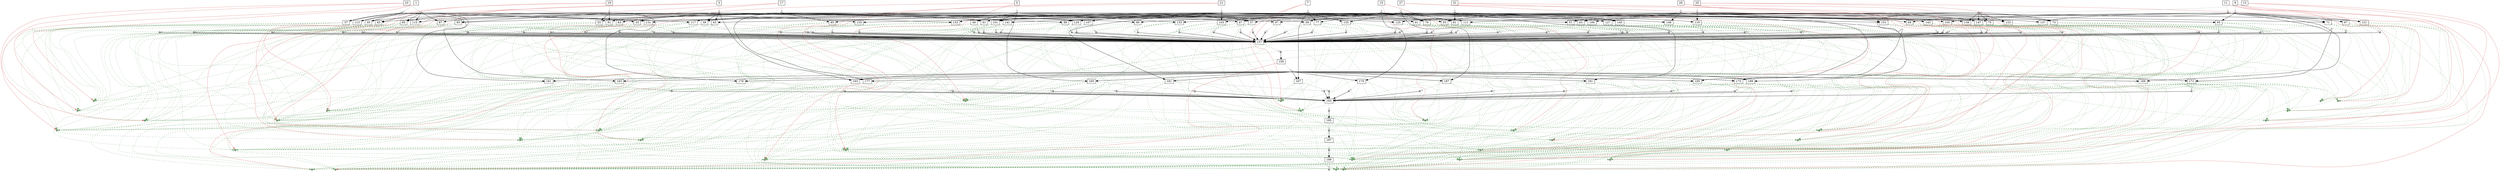 strict digraph  {
	node [label="\N"];
	1	 [height=0,
		shape=rect,
		size=13.41,
		width=0];
	2	 [fillcolor=gray,
		height=0.1,
		label="",
		shape=rect,
		size=0,
		style=filled,
		width=0.1];
	1 -> 2	 [color=gray,
		size=12539760.0];
	201	 [fillcolor="#88bb88",
		height=0.1,
		label="",
		shape=rect,
		size=0,
		style=filled,
		width=0.1];
	1 -> 201	 [color="#dd7777",
		size=3336274.0,
		weight=0];
	202	 [fillcolor="#88bb88",
		height=0.1,
		label="",
		shape=rect,
		size=0,
		style=filled,
		width=0.1];
	1 -> 202	 [color="#dd7777",
		size=3336274.0,
		weight=0];
	33	 [height=0,
		shape=rect,
		size=10.78,
		width=0];
	2 -> 33	 [size=0];
	35	 [height=0,
		shape=rect,
		size=10.57,
		width=0];
	2 -> 35	 [size=0];
	37	 [height=0,
		shape=rect,
		size=10.55,
		width=0];
	2 -> 37	 [size=0];
	113	 [height=0,
		shape=rect,
		size=10.57,
		width=0];
	2 -> 113	 [size=0];
	131	 [height=0,
		shape=rect,
		size=10.67,
		width=0];
	2 -> 131	 [size=0];
	161	 [height=0,
		shape=rect,
		size=10.58,
		width=0];
	2 -> 161	 [size=0];
	3	 [height=0,
		shape=rect,
		size=13.73,
		width=0];
	4	 [fillcolor=gray,
		height=0.1,
		label="",
		shape=rect,
		size=0,
		style=filled,
		width=0.1];
	3 -> 4	 [color=gray,
		size=12534800.0];
	203	 [fillcolor="#88bb88",
		height=0.1,
		label="",
		shape=rect,
		size=0,
		style=filled,
		width=0.1];
	3 -> 203	 [color="#dd7777",
		size=3336274.0,
		weight=0];
	204	 [fillcolor="#88bb88",
		height=0.1,
		label="",
		shape=rect,
		size=0,
		style=filled,
		width=0.1];
	3 -> 204	 [color="#dd7777",
		size=3336274.0,
		weight=0];
	39	 [height=0,
		shape=rect,
		size=10.56,
		width=0];
	4 -> 39	 [size=0];
	41	 [height=0,
		shape=rect,
		size=10.73,
		width=0];
	4 -> 41	 [size=0];
	43	 [height=0,
		shape=rect,
		size=10.57,
		width=0];
	4 -> 43	 [size=0];
	45	 [height=0,
		shape=rect,
		size=10.76,
		width=0];
	4 -> 45	 [size=0];
	47	 [height=0,
		shape=rect,
		size=10.51,
		width=0];
	4 -> 47	 [size=0];
	61	 [height=0,
		shape=rect,
		size=10.63,
		width=0];
	4 -> 61	 [size=0];
	63	 [height=0,
		shape=rect,
		size=10.52,
		width=0];
	4 -> 63	 [size=0];
	83	 [height=0,
		shape=rect,
		size=10.73,
		width=0];
	4 -> 83	 [size=0];
	115	 [height=0,
		shape=rect,
		size=10.55,
		width=0];
	4 -> 115	 [size=0];
	163	 [height=0,
		shape=rect,
		size=10.51,
		width=0];
	4 -> 163	 [size=0];
	5	 [height=0,
		shape=rect,
		size=13.4,
		width=0];
	6	 [fillcolor=gray,
		height=0.1,
		label="",
		shape=rect,
		size=0,
		style=filled,
		width=0.1];
	5 -> 6	 [color=gray,
		size=12542880.0];
	205	 [fillcolor="#88bb88",
		height=0.1,
		label="",
		shape=rect,
		size=0,
		style=filled,
		width=0.1];
	5 -> 205	 [color="#dd7777",
		size=3336274.0,
		weight=0];
	206	 [fillcolor="#88bb88",
		height=0.1,
		label="",
		shape=rect,
		size=0,
		style=filled,
		width=0.1];
	5 -> 206	 [color="#dd7777",
		size=3336274.0,
		weight=0];
	6 -> 39	 [size=0];
	49	 [height=0,
		shape=rect,
		size=10.6,
		width=0];
	6 -> 49	 [size=0];
	51	 [height=0,
		shape=rect,
		size=10.56,
		width=0];
	6 -> 51	 [size=0];
	53	 [height=0,
		shape=rect,
		size=10.61,
		width=0];
	6 -> 53	 [size=0];
	55	 [height=0,
		shape=rect,
		size=10.5,
		width=0];
	6 -> 55	 [size=0];
	57	 [height=0,
		shape=rect,
		size=10.52,
		width=0];
	6 -> 57	 [size=0];
	59	 [height=0,
		shape=rect,
		size=10.41,
		width=0];
	6 -> 59	 [size=0];
	91	 [height=0,
		shape=rect,
		size=10.56,
		width=0];
	6 -> 91	 [size=0];
	101	 [height=0,
		shape=rect,
		size=10.53,
		width=0];
	6 -> 101	 [size=0];
	133	 [height=0,
		shape=rect,
		size=10.36,
		width=0];
	6 -> 133	 [size=0];
	165	 [height=0,
		shape=rect,
		size=10.78,
		width=0];
	6 -> 165	 [size=0];
	7	 [height=0,
		shape=rect,
		size=13.19,
		width=0];
	8	 [fillcolor=gray,
		height=0.1,
		label="",
		shape=rect,
		size=0,
		style=filled,
		width=0.1];
	7 -> 8	 [color=gray,
		size=12528988.0];
	207	 [fillcolor="#88bb88",
		height=0.1,
		label="",
		shape=rect,
		size=0,
		style=filled,
		width=0.1];
	7 -> 207	 [color="#dd7777",
		size=3336274.0,
		weight=0];
	208	 [fillcolor="#88bb88",
		height=0.1,
		label="",
		shape=rect,
		size=0,
		style=filled,
		width=0.1];
	7 -> 208	 [color="#dd7777",
		size=3336274.0,
		weight=0];
	8 -> 61	 [size=0];
	77	 [height=0,
		shape=rect,
		size=10.59,
		width=0];
	8 -> 77	 [size=0];
	103	 [height=0,
		shape=rect,
		size=10.45,
		width=0];
	8 -> 103	 [size=0];
	119	 [height=0,
		shape=rect,
		size=10.4,
		width=0];
	8 -> 119	 [size=0];
	135	 [height=0,
		shape=rect,
		size=10.64,
		width=0];
	8 -> 135	 [size=0];
	167	 [height=0,
		shape=rect,
		size=10.77,
		width=0];
	8 -> 167	 [size=0];
	9	 [height=0,
		shape=rect,
		size=13.47,
		width=0];
	10	 [fillcolor=gray,
		height=0.1,
		label="",
		shape=rect,
		size=0,
		style=filled,
		width=0.1];
	9 -> 10	 [color=gray,
		size=12535594.0];
	209	 [fillcolor="#88bb88",
		height=0.1,
		label="",
		shape=rect,
		size=0,
		style=filled,
		width=0.1];
	9 -> 209	 [color="#dd7777",
		size=3336274.0,
		weight=0];
	210	 [fillcolor="#88bb88",
		height=0.1,
		label="",
		shape=rect,
		size=0,
		style=filled,
		width=0.1];
	9 -> 210	 [color="#dd7777",
		size=3336274.0,
		weight=0];
	10 -> 63	 [size=0];
	65	 [height=0,
		shape=rect,
		size=10.59,
		width=0];
	10 -> 65	 [size=0];
	67	 [height=0,
		shape=rect,
		size=10.46,
		width=0];
	10 -> 67	 [size=0];
	105	 [height=0,
		shape=rect,
		size=10.55,
		width=0];
	10 -> 105	 [size=0];
	121	 [height=0,
		shape=rect,
		size=10.75,
		width=0];
	10 -> 121	 [size=0];
	169	 [height=0,
		shape=rect,
		size=10.79,
		width=0];
	10 -> 169	 [size=0];
	11	 [height=0,
		shape=rect,
		size=13.54,
		width=0];
	12	 [fillcolor=gray,
		height=0.1,
		label="",
		shape=rect,
		size=0,
		style=filled,
		width=0.1];
	11 -> 12	 [color=gray,
		size=12557502.0];
	211	 [fillcolor="#88bb88",
		height=0.1,
		label="",
		shape=rect,
		size=0,
		style=filled,
		width=0.1];
	11 -> 211	 [color="#dd7777",
		size=3336274.0,
		weight=0];
	212	 [fillcolor="#88bb88",
		height=0.1,
		label="",
		shape=rect,
		size=0,
		style=filled,
		width=0.1];
	11 -> 212	 [color="#dd7777",
		size=3336274.0,
		weight=0];
	12 -> 67	 [size=0];
	69	 [height=0,
		shape=rect,
		size=10.8,
		width=0];
	12 -> 69	 [size=0];
	71	 [height=0,
		shape=rect,
		size=10.61,
		width=0];
	12 -> 71	 [size=0];
	137	 [height=0,
		shape=rect,
		size=10.47,
		width=0];
	12 -> 137	 [size=0];
	171	 [height=0,
		shape=rect,
		size=10.58,
		width=0];
	12 -> 171	 [size=0];
	13	 [height=0,
		shape=rect,
		size=14.06,
		width=0];
	14	 [fillcolor=gray,
		height=0.1,
		label="",
		shape=rect,
		size=0,
		style=filled,
		width=0.1];
	13 -> 14	 [color=gray,
		size=12567200.0];
	213	 [fillcolor="#88bb88",
		height=0.1,
		label="",
		shape=rect,
		size=0,
		style=filled,
		width=0.1];
	13 -> 213	 [color="#dd7777",
		size=3336274.0,
		weight=0];
	214	 [fillcolor="#88bb88",
		height=0.1,
		label="",
		shape=rect,
		size=0,
		style=filled,
		width=0.1];
	13 -> 214	 [color="#dd7777",
		size=3336274.0,
		weight=0];
	14 -> 41	 [size=0];
	14 -> 51	 [size=0];
	73	 [height=0,
		shape=rect,
		size=10.55,
		width=0];
	14 -> 73	 [size=0];
	75	 [height=0,
		shape=rect,
		size=10.55,
		width=0];
	14 -> 75	 [size=0];
	123	 [height=0,
		shape=rect,
		size=10.71,
		width=0];
	14 -> 123	 [size=0];
	139	 [height=0,
		shape=rect,
		size=10.6,
		width=0];
	14 -> 139	 [size=0];
	147	 [height=0,
		shape=rect,
		size=10.42,
		width=0];
	14 -> 147	 [size=0];
	173	 [height=0,
		shape=rect,
		size=11.16,
		width=0];
	14 -> 173	 [size=0];
	15	 [height=0,
		shape=rect,
		size=13.68,
		width=0];
	16	 [fillcolor=gray,
		height=0.1,
		label="",
		shape=rect,
		size=0,
		style=filled,
		width=0.1];
	15 -> 16	 [color=gray,
		size=12538378.0];
	215	 [fillcolor="#88bb88",
		height=0.1,
		label="",
		shape=rect,
		size=0,
		style=filled,
		width=0.1];
	15 -> 215	 [color="#dd7777",
		size=3336274.0,
		weight=0];
	216	 [fillcolor="#88bb88",
		height=0.1,
		label="",
		shape=rect,
		size=0,
		style=filled,
		width=0.1];
	15 -> 216	 [color="#dd7777",
		size=3336274.0,
		weight=0];
	16 -> 33	 [size=0];
	16 -> 77	 [size=0];
	79	 [height=0,
		shape=rect,
		size=10.71,
		width=0];
	16 -> 79	 [size=0];
	81	 [height=0,
		shape=rect,
		size=10.6,
		width=0];
	16 -> 81	 [size=0];
	149	 [height=0,
		shape=rect,
		size=10.57,
		width=0];
	16 -> 149	 [size=0];
	175	 [height=0,
		shape=rect,
		size=10.7,
		width=0];
	16 -> 175	 [size=0];
	17	 [height=0,
		shape=rect,
		size=13.6,
		width=0];
	18	 [fillcolor=gray,
		height=0.1,
		label="",
		shape=rect,
		size=0,
		style=filled,
		width=0.1];
	17 -> 18	 [color=gray,
		size=12504376.0];
	217	 [fillcolor="#88bb88",
		height=0.1,
		label="",
		shape=rect,
		size=0,
		style=filled,
		width=0.1];
	17 -> 217	 [color="#dd7777",
		size=3336274.0,
		weight=0];
	218	 [fillcolor="#88bb88",
		height=0.1,
		label="",
		shape=rect,
		size=0,
		style=filled,
		width=0.1];
	17 -> 218	 [color="#dd7777",
		size=3336274.0,
		weight=0];
	18 -> 83	 [size=0];
	85	 [height=0,
		shape=rect,
		size=10.57,
		width=0];
	18 -> 85	 [size=0];
	87	 [height=0,
		shape=rect,
		size=10.6,
		width=0];
	18 -> 87	 [size=0];
	89	 [height=0,
		shape=rect,
		size=10.48,
		width=0];
	18 -> 89	 [size=0];
	93	 [height=0,
		shape=rect,
		size=10.82,
		width=0];
	18 -> 93	 [size=0];
	125	 [height=0,
		shape=rect,
		size=10.52,
		width=0];
	18 -> 125	 [size=0];
	141	 [height=0,
		shape=rect,
		size=10.59,
		width=0];
	18 -> 141	 [size=0];
	177	 [height=0,
		shape=rect,
		size=10.79,
		width=0];
	18 -> 177	 [size=0];
	19	 [height=0,
		shape=rect,
		size=13.64,
		width=0];
	20	 [fillcolor=gray,
		height=0.1,
		label="",
		shape=rect,
		size=0,
		style=filled,
		width=0.1];
	19 -> 20	 [color=gray,
		size=12522766.0];
	219	 [fillcolor="#88bb88",
		height=0.1,
		label="",
		shape=rect,
		size=0,
		style=filled,
		width=0.1];
	19 -> 219	 [color="#dd7777",
		size=3336274.0,
		weight=0];
	220	 [fillcolor="#88bb88",
		height=0.1,
		label="",
		shape=rect,
		size=0,
		style=filled,
		width=0.1];
	19 -> 220	 [color="#dd7777",
		size=3336274.0,
		weight=0];
	20 -> 35	 [size=0];
	20 -> 53	 [size=0];
	20 -> 91	 [size=0];
	20 -> 93	 [size=0];
	95	 [height=0,
		shape=rect,
		size=10.64,
		width=0];
	20 -> 95	 [size=0];
	97	 [height=0,
		shape=rect,
		size=10.72,
		width=0];
	20 -> 97	 [size=0];
	99	 [height=0,
		shape=rect,
		size=10.49,
		width=0];
	20 -> 99	 [size=0];
	153	 [height=0,
		shape=rect,
		size=10.51,
		width=0];
	20 -> 153	 [size=0];
	179	 [height=0,
		shape=rect,
		size=10.93,
		width=0];
	20 -> 179	 [size=0];
	21	 [height=0,
		shape=rect,
		size=13.53,
		width=0];
	22	 [fillcolor=gray,
		height=0.1,
		label="",
		shape=rect,
		size=0,
		style=filled,
		width=0.1];
	21 -> 22	 [color=gray,
		size=12570146.0];
	221	 [fillcolor="#88bb88",
		height=0.1,
		label="",
		shape=rect,
		size=0,
		style=filled,
		width=0.1];
	21 -> 221	 [color="#dd7777",
		size=3336274.0,
		weight=0];
	222	 [fillcolor="#88bb88",
		height=0.1,
		label="",
		shape=rect,
		size=0,
		style=filled,
		width=0.1];
	21 -> 222	 [color="#dd7777",
		size=3336274.0,
		weight=0];
	22 -> 43	 [size=0];
	22 -> 69	 [size=0];
	22 -> 85	 [size=0];
	22 -> 101	 [size=0];
	22 -> 103	 [size=0];
	22 -> 105	 [size=0];
	107	 [height=0,
		shape=rect,
		size=10.53,
		width=0];
	22 -> 107	 [size=0];
	109	 [height=0,
		shape=rect,
		size=10.61,
		width=0];
	22 -> 109	 [size=0];
	111	 [height=0,
		shape=rect,
		size=10.73,
		width=0];
	22 -> 111	 [size=0];
	127	 [height=0,
		shape=rect,
		size=10.48,
		width=0];
	22 -> 127	 [size=0];
	181	 [height=0,
		shape=rect,
		size=10.7,
		width=0];
	22 -> 181	 [size=0];
	23	 [height=0,
		shape=rect,
		size=13.71,
		width=0];
	24	 [fillcolor=gray,
		height=0.1,
		label="",
		shape=rect,
		size=0,
		style=filled,
		width=0.1];
	23 -> 24	 [color=gray,
		size=12524584.0];
	223	 [fillcolor="#88bb88",
		height=0.1,
		label="",
		shape=rect,
		size=0,
		style=filled,
		width=0.1];
	23 -> 223	 [color="#dd7777",
		size=3336274.0,
		weight=0];
	224	 [fillcolor="#88bb88",
		height=0.1,
		label="",
		shape=rect,
		size=0,
		style=filled,
		width=0.1];
	23 -> 224	 [color="#dd7777",
		size=3336274.0,
		weight=0];
	24 -> 37	 [size=0];
	24 -> 45	 [size=0];
	24 -> 87	 [size=0];
	24 -> 95	 [size=0];
	24 -> 113	 [size=0];
	24 -> 115	 [size=0];
	117	 [height=0,
		shape=rect,
		size=10.53,
		width=0];
	24 -> 117	 [size=0];
	129	 [height=0,
		shape=rect,
		size=10.44,
		width=0];
	24 -> 129	 [size=0];
	155	 [height=0,
		shape=rect,
		size=10.65,
		width=0];
	24 -> 155	 [size=0];
	183	 [height=0,
		shape=rect,
		size=11.03,
		width=0];
	24 -> 183	 [size=0];
	25	 [height=0,
		shape=rect,
		size=13.68,
		width=0];
	26	 [fillcolor=gray,
		height=0.1,
		label="",
		shape=rect,
		size=0,
		style=filled,
		width=0.1];
	25 -> 26	 [color=gray,
		size=12572264.0];
	225	 [fillcolor="#88bb88",
		height=0.1,
		label="",
		shape=rect,
		size=0,
		style=filled,
		width=0.1];
	25 -> 225	 [color="#dd7777",
		size=3336274.0,
		weight=0];
	226	 [fillcolor="#88bb88",
		height=0.1,
		label="",
		shape=rect,
		size=0,
		style=filled,
		width=0.1];
	25 -> 226	 [color="#dd7777",
		size=3336274.0,
		weight=0];
	26 -> 55	 [size=0];
	26 -> 71	 [size=0];
	26 -> 73	 [size=0];
	26 -> 97	 [size=0];
	26 -> 109	 [size=0];
	26 -> 119	 [size=0];
	26 -> 121	 [size=0];
	26 -> 123	 [size=0];
	26 -> 125	 [size=0];
	26 -> 127	 [size=0];
	26 -> 129	 [size=0];
	143	 [height=0,
		shape=rect,
		size=10.73,
		width=0];
	26 -> 143	 [size=0];
	185	 [height=0,
		shape=rect,
		size=10.92,
		width=0];
	26 -> 185	 [size=0];
	27	 [height=0,
		shape=rect,
		size=13.23,
		width=0];
	28	 [fillcolor=gray,
		height=0.1,
		label="",
		shape=rect,
		size=0,
		style=filled,
		width=0.1];
	27 -> 28	 [color=gray,
		size=12562708.0];
	227	 [fillcolor="#88bb88",
		height=0.1,
		label="",
		shape=rect,
		size=0,
		style=filled,
		width=0.1];
	27 -> 227	 [color="#dd7777",
		size=3336274.0,
		weight=0];
	228	 [fillcolor="#88bb88",
		height=0.1,
		label="",
		shape=rect,
		size=0,
		style=filled,
		width=0.1];
	27 -> 228	 [color="#dd7777",
		size=3336274.0,
		weight=0];
	28 -> 57	 [size=0];
	28 -> 75	 [size=0];
	28 -> 79	 [size=0];
	28 -> 89	 [size=0];
	28 -> 117	 [size=0];
	28 -> 131	 [size=0];
	28 -> 133	 [size=0];
	28 -> 135	 [size=0];
	28 -> 137	 [size=0];
	28 -> 139	 [size=0];
	28 -> 141	 [size=0];
	28 -> 143	 [size=0];
	145	 [height=0,
		shape=rect,
		size=10.59,
		width=0];
	28 -> 145	 [size=0];
	187	 [height=0,
		shape=rect,
		size=10.63,
		width=0];
	28 -> 187	 [size=0];
	29	 [height=0,
		shape=rect,
		size=13.39,
		width=0];
	30	 [fillcolor=gray,
		height=0.1,
		label="",
		shape=rect,
		size=0,
		style=filled,
		width=0.1];
	29 -> 30	 [color=gray,
		size=12515272.0];
	229	 [fillcolor="#88bb88",
		height=0.1,
		label="",
		shape=rect,
		size=0,
		style=filled,
		width=0.1];
	29 -> 229	 [color="#dd7777",
		size=3336274.0,
		weight=0];
	230	 [fillcolor="#88bb88",
		height=0.1,
		label="",
		shape=rect,
		size=0,
		style=filled,
		width=0.1];
	29 -> 230	 [color="#dd7777",
		size=3336274.0,
		weight=0];
	30 -> 47	 [size=0];
	30 -> 65	 [size=0];
	30 -> 99	 [size=0];
	30 -> 111	 [size=0];
	30 -> 147	 [size=0];
	30 -> 149	 [size=0];
	151	 [height=0,
		shape=rect,
		size=10.43,
		width=0];
	30 -> 151	 [size=0];
	189	 [height=0,
		shape=rect,
		size=10.68,
		width=0];
	30 -> 189	 [size=0];
	31	 [height=0,
		shape=rect,
		size=13.59,
		width=0];
	32	 [fillcolor=gray,
		height=0.1,
		label="",
		shape=rect,
		size=0,
		style=filled,
		width=0.1];
	31 -> 32	 [color=gray,
		size=12522326.0];
	231	 [fillcolor="#88bb88",
		height=0.1,
		label="",
		shape=rect,
		size=0,
		style=filled,
		width=0.1];
	31 -> 231	 [color="#dd7777",
		size=3336274.0,
		weight=0];
	232	 [fillcolor="#88bb88",
		height=0.1,
		label="",
		shape=rect,
		size=0,
		style=filled,
		width=0.1];
	31 -> 232	 [color="#dd7777",
		size=3336274.0,
		weight=0];
	32 -> 59	 [size=0];
	32 -> 81	 [size=0];
	32 -> 145	 [size=0];
	32 -> 151	 [size=0];
	32 -> 153	 [size=0];
	32 -> 155	 [size=0];
	191	 [height=0,
		shape=rect,
		size=10.76,
		width=0];
	32 -> 191	 [size=0];
	34	 [fillcolor=gray,
		height=0.1,
		label="",
		shape=rect,
		size=0,
		style=filled,
		width=0.1];
	33 -> 34	 [color=gray,
		size=16937522.0];
	33 -> 201	 [color="#77aa77",
		size=0,
		style=dashed,
		weight=0];
	33 -> 202	 [color="#77aa77",
		size=0,
		style=dashed,
		weight=0];
	33 -> 215	 [color="#77aa77",
		size=0,
		style=dashed,
		weight=0];
	33 -> 216	 [color="#77aa77",
		size=0,
		style=dashed,
		weight=0];
	157	 [height=0,
		shape=rect,
		size=4.96,
		width=0];
	34 -> 157	 [size=303848.0];
	36	 [fillcolor=gray,
		height=0.1,
		label="",
		shape=rect,
		size=0,
		style=filled,
		width=0.1];
	35 -> 36	 [color=gray,
		size=16921910.0];
	35 -> 201	 [color="#77aa77",
		size=0,
		style=dashed,
		weight=0];
	35 -> 202	 [color="#77aa77",
		size=0,
		style=dashed,
		weight=0];
	35 -> 219	 [color="#77aa77",
		size=0,
		style=dashed,
		weight=0];
	35 -> 220	 [color="#77aa77",
		size=0,
		style=dashed,
		weight=0];
	36 -> 157	 [size=303848.0];
	38	 [fillcolor=gray,
		height=0.1,
		label="",
		shape=rect,
		size=0,
		style=filled,
		width=0.1];
	37 -> 38	 [color=gray,
		size=16923728.0];
	37 -> 201	 [color="#77aa77",
		size=0,
		style=dashed,
		weight=0];
	37 -> 202	 [color="#77aa77",
		size=0,
		style=dashed,
		weight=0];
	37 -> 223	 [color="#77aa77",
		size=0,
		style=dashed,
		weight=0];
	37 -> 224	 [color="#77aa77",
		size=0,
		style=dashed,
		weight=0];
	38 -> 157	 [size=303848.0];
	40	 [fillcolor=gray,
		height=0.1,
		label="",
		shape=rect,
		size=0,
		style=filled,
		width=0.1];
	39 -> 40	 [color=gray,
		size=16937064.0];
	39 -> 203	 [color="#77aa77",
		size=0,
		style=dashed,
		weight=0];
	39 -> 204	 [color="#77aa77",
		size=0,
		style=dashed,
		weight=0];
	39 -> 205	 [color="#77aa77",
		size=0,
		style=dashed,
		weight=0];
	39 -> 206	 [color="#77aa77",
		size=0,
		style=dashed,
		weight=0];
	40 -> 157	 [size=303848.0];
	42	 [fillcolor=gray,
		height=0.1,
		label="",
		shape=rect,
		size=0,
		style=filled,
		width=0.1];
	41 -> 42	 [color=gray,
		size=16961384.0];
	41 -> 203	 [color="#77aa77",
		size=0,
		style=dashed,
		weight=0];
	41 -> 204	 [color="#77aa77",
		size=0,
		style=dashed,
		weight=0];
	41 -> 213	 [color="#77aa77",
		size=0,
		style=dashed,
		weight=0];
	41 -> 214	 [color="#77aa77",
		size=0,
		style=dashed,
		weight=0];
	42 -> 157	 [size=303848.0];
	44	 [fillcolor=gray,
		height=0.1,
		label="",
		shape=rect,
		size=0,
		style=filled,
		width=0.1];
	43 -> 44	 [color=gray,
		size=16964330.0];
	43 -> 203	 [color="#77aa77",
		size=0,
		style=dashed,
		weight=0];
	43 -> 204	 [color="#77aa77",
		size=0,
		style=dashed,
		weight=0];
	43 -> 221	 [color="#77aa77",
		size=0,
		style=dashed,
		weight=0];
	43 -> 222	 [color="#77aa77",
		size=0,
		style=dashed,
		weight=0];
	44 -> 157	 [size=303848.0];
	46	 [fillcolor=gray,
		height=0.1,
		label="",
		shape=rect,
		size=0,
		style=filled,
		width=0.1];
	45 -> 46	 [color=gray,
		size=16918768.0];
	45 -> 203	 [color="#77aa77",
		size=0,
		style=dashed,
		weight=0];
	45 -> 204	 [color="#77aa77",
		size=0,
		style=dashed,
		weight=0];
	45 -> 223	 [color="#77aa77",
		size=0,
		style=dashed,
		weight=0];
	45 -> 224	 [color="#77aa77",
		size=0,
		style=dashed,
		weight=0];
	46 -> 157	 [size=303848.0];
	48	 [fillcolor=gray,
		height=0.1,
		label="",
		shape=rect,
		size=0,
		style=filled,
		width=0.1];
	47 -> 48	 [color=gray,
		size=16909456.0];
	47 -> 203	 [color="#77aa77",
		size=0,
		style=dashed,
		weight=0];
	47 -> 204	 [color="#77aa77",
		size=0,
		style=dashed,
		weight=0];
	47 -> 229	 [color="#77aa77",
		size=0,
		style=dashed,
		weight=0];
	47 -> 230	 [color="#77aa77",
		size=0,
		style=dashed,
		weight=0];
	48 -> 157	 [size=303848.0];
	50	 [fillcolor=gray,
		height=0.1,
		label="",
		shape=rect,
		size=0,
		style=filled,
		width=0.1];
	49 -> 50	 [color=gray,
		size=8624648.0];
	49 -> 205	 [color="#77aa77",
		size=0,
		style=dashed,
		weight=0];
	49 -> 206	 [color="#77aa77",
		size=0,
		style=dashed,
		weight=0];
	50 -> 157	 [size=303848.0];
	52	 [fillcolor=gray,
		height=0.1,
		label="",
		shape=rect,
		size=0,
		style=filled,
		width=0.1];
	51 -> 52	 [color=gray,
		size=16969464.0];
	51 -> 205	 [color="#77aa77",
		size=0,
		style=dashed,
		weight=0];
	51 -> 206	 [color="#77aa77",
		size=0,
		style=dashed,
		weight=0];
	51 -> 213	 [color="#77aa77",
		size=0,
		style=dashed,
		weight=0];
	51 -> 214	 [color="#77aa77",
		size=0,
		style=dashed,
		weight=0];
	52 -> 157	 [size=303848.0];
	54	 [fillcolor=gray,
		height=0.1,
		label="",
		shape=rect,
		size=0,
		style=filled,
		width=0.1];
	53 -> 54	 [color=gray,
		size=16925030.0];
	53 -> 205	 [color="#77aa77",
		size=0,
		style=dashed,
		weight=0];
	53 -> 206	 [color="#77aa77",
		size=0,
		style=dashed,
		weight=0];
	53 -> 219	 [color="#77aa77",
		size=0,
		style=dashed,
		weight=0];
	53 -> 220	 [color="#77aa77",
		size=0,
		style=dashed,
		weight=0];
	54 -> 157	 [size=303848.0];
	56	 [fillcolor=gray,
		height=0.1,
		label="",
		shape=rect,
		size=0,
		style=filled,
		width=0.1];
	55 -> 56	 [color=gray,
		size=16974528.0];
	55 -> 205	 [color="#77aa77",
		size=0,
		style=dashed,
		weight=0];
	55 -> 206	 [color="#77aa77",
		size=0,
		style=dashed,
		weight=0];
	55 -> 225	 [color="#77aa77",
		size=0,
		style=dashed,
		weight=0];
	55 -> 226	 [color="#77aa77",
		size=0,
		style=dashed,
		weight=0];
	56 -> 157	 [size=303848.0];
	58	 [fillcolor=gray,
		height=0.1,
		label="",
		shape=rect,
		size=0,
		style=filled,
		width=0.1];
	57 -> 58	 [color=gray,
		size=16964972.0];
	57 -> 205	 [color="#77aa77",
		size=0,
		style=dashed,
		weight=0];
	57 -> 206	 [color="#77aa77",
		size=0,
		style=dashed,
		weight=0];
	57 -> 227	 [color="#77aa77",
		size=0,
		style=dashed,
		weight=0];
	57 -> 228	 [color="#77aa77",
		size=0,
		style=dashed,
		weight=0];
	58 -> 157	 [size=303848.0];
	60	 [fillcolor=gray,
		height=0.1,
		label="",
		shape=rect,
		size=0,
		style=filled,
		width=0.1];
	59 -> 60	 [color=gray,
		size=16924590.0];
	59 -> 205	 [color="#77aa77",
		size=0,
		style=dashed,
		weight=0];
	59 -> 206	 [color="#77aa77",
		size=0,
		style=dashed,
		weight=0];
	59 -> 231	 [color="#77aa77",
		size=0,
		style=dashed,
		weight=0];
	59 -> 232	 [color="#77aa77",
		size=0,
		style=dashed,
		weight=0];
	60 -> 157	 [size=303848.0];
	62	 [fillcolor=gray,
		height=0.1,
		label="",
		shape=rect,
		size=0,
		style=filled,
		width=0.1];
	61 -> 62	 [color=gray,
		size=16923172.0];
	61 -> 203	 [color="#77aa77",
		size=0,
		style=dashed,
		weight=0];
	61 -> 204	 [color="#77aa77",
		size=0,
		style=dashed,
		weight=0];
	61 -> 207	 [color="#77aa77",
		size=0,
		style=dashed,
		weight=0];
	61 -> 208	 [color="#77aa77",
		size=0,
		style=dashed,
		weight=0];
	62 -> 157	 [size=303848.0];
	64	 [fillcolor=gray,
		height=0.1,
		label="",
		shape=rect,
		size=0,
		style=filled,
		width=0.1];
	63 -> 64	 [color=gray,
		size=16929778.0];
	63 -> 203	 [color="#77aa77",
		size=0,
		style=dashed,
		weight=0];
	63 -> 204	 [color="#77aa77",
		size=0,
		style=dashed,
		weight=0];
	63 -> 209	 [color="#77aa77",
		size=0,
		style=dashed,
		weight=0];
	63 -> 210	 [color="#77aa77",
		size=0,
		style=dashed,
		weight=0];
	64 -> 157	 [size=303848.0];
	66	 [fillcolor=gray,
		height=0.1,
		label="",
		shape=rect,
		size=0,
		style=filled,
		width=0.1];
	65 -> 66	 [color=gray,
		size=16910250.0];
	65 -> 209	 [color="#77aa77",
		size=0,
		style=dashed,
		weight=0];
	65 -> 210	 [color="#77aa77",
		size=0,
		style=dashed,
		weight=0];
	65 -> 229	 [color="#77aa77",
		size=0,
		style=dashed,
		weight=0];
	65 -> 230	 [color="#77aa77",
		size=0,
		style=dashed,
		weight=0];
	66 -> 157	 [size=303848.0];
	68	 [fillcolor=gray,
		height=0.1,
		label="",
		shape=rect,
		size=0,
		style=filled,
		width=0.1];
	67 -> 68	 [color=gray,
		size=16952480.0];
	67 -> 209	 [color="#77aa77",
		size=0,
		style=dashed,
		weight=0];
	67 -> 210	 [color="#77aa77",
		size=0,
		style=dashed,
		weight=0];
	67 -> 211	 [color="#77aa77",
		size=0,
		style=dashed,
		weight=0];
	67 -> 212	 [color="#77aa77",
		size=0,
		style=dashed,
		weight=0];
	68 -> 157	 [size=303848.0];
	70	 [fillcolor=gray,
		height=0.1,
		label="",
		shape=rect,
		size=0,
		style=filled,
		width=0.1];
	69 -> 70	 [color=gray,
		size=16987032.0];
	69 -> 211	 [color="#77aa77",
		size=0,
		style=dashed,
		weight=0];
	69 -> 212	 [color="#77aa77",
		size=0,
		style=dashed,
		weight=0];
	69 -> 221	 [color="#77aa77",
		size=0,
		style=dashed,
		weight=0];
	69 -> 222	 [color="#77aa77",
		size=0,
		style=dashed,
		weight=0];
	70 -> 157	 [size=303848.0];
	72	 [fillcolor=gray,
		height=0.1,
		label="",
		shape=rect,
		size=0,
		style=filled,
		width=0.1];
	71 -> 72	 [color=gray,
		size=16989150.0];
	71 -> 211	 [color="#77aa77",
		size=0,
		style=dashed,
		weight=0];
	71 -> 212	 [color="#77aa77",
		size=0,
		style=dashed,
		weight=0];
	71 -> 225	 [color="#77aa77",
		size=0,
		style=dashed,
		weight=0];
	71 -> 226	 [color="#77aa77",
		size=0,
		style=dashed,
		weight=0];
	72 -> 157	 [size=303848.0];
	74	 [fillcolor=gray,
		height=0.1,
		label="",
		shape=rect,
		size=0,
		style=filled,
		width=0.1];
	73 -> 74	 [color=gray,
		size=16998848.0];
	73 -> 213	 [color="#77aa77",
		size=0,
		style=dashed,
		weight=0];
	73 -> 214	 [color="#77aa77",
		size=0,
		style=dashed,
		weight=0];
	73 -> 225	 [color="#77aa77",
		size=0,
		style=dashed,
		weight=0];
	73 -> 226	 [color="#77aa77",
		size=0,
		style=dashed,
		weight=0];
	74 -> 157	 [size=303848.0];
	76	 [fillcolor=gray,
		height=0.1,
		label="",
		shape=rect,
		size=0,
		style=filled,
		width=0.1];
	75 -> 76	 [color=gray,
		size=16989292.0];
	75 -> 213	 [color="#77aa77",
		size=0,
		style=dashed,
		weight=0];
	75 -> 214	 [color="#77aa77",
		size=0,
		style=dashed,
		weight=0];
	75 -> 227	 [color="#77aa77",
		size=0,
		style=dashed,
		weight=0];
	75 -> 228	 [color="#77aa77",
		size=0,
		style=dashed,
		weight=0];
	76 -> 157	 [size=303848.0];
	78	 [fillcolor=gray,
		height=0.1,
		label="",
		shape=rect,
		size=0,
		style=filled,
		width=0.1];
	77 -> 78	 [color=gray,
		size=16926750.0];
	77 -> 207	 [color="#77aa77",
		size=0,
		style=dashed,
		weight=0];
	77 -> 208	 [color="#77aa77",
		size=0,
		style=dashed,
		weight=0];
	77 -> 215	 [color="#77aa77",
		size=0,
		style=dashed,
		weight=0];
	77 -> 216	 [color="#77aa77",
		size=0,
		style=dashed,
		weight=0];
	78 -> 157	 [size=303848.0];
	80	 [fillcolor=gray,
		height=0.1,
		label="",
		shape=rect,
		size=0,
		style=filled,
		width=0.1];
	79 -> 80	 [color=gray,
		size=16960470.0];
	79 -> 215	 [color="#77aa77",
		size=0,
		style=dashed,
		weight=0];
	79 -> 216	 [color="#77aa77",
		size=0,
		style=dashed,
		weight=0];
	79 -> 227	 [color="#77aa77",
		size=0,
		style=dashed,
		weight=0];
	79 -> 228	 [color="#77aa77",
		size=0,
		style=dashed,
		weight=0];
	80 -> 157	 [size=303848.0];
	82	 [fillcolor=gray,
		height=0.1,
		label="",
		shape=rect,
		size=0,
		style=filled,
		width=0.1];
	81 -> 82	 [color=gray,
		size=16920088.0];
	81 -> 215	 [color="#77aa77",
		size=0,
		style=dashed,
		weight=0];
	81 -> 216	 [color="#77aa77",
		size=0,
		style=dashed,
		weight=0];
	81 -> 231	 [color="#77aa77",
		size=0,
		style=dashed,
		weight=0];
	81 -> 232	 [color="#77aa77",
		size=0,
		style=dashed,
		weight=0];
	82 -> 157	 [size=303848.0];
	84	 [fillcolor=gray,
		height=0.1,
		label="",
		shape=rect,
		size=0,
		style=filled,
		width=0.1];
	83 -> 84	 [color=gray,
		size=16898560.0];
	83 -> 203	 [color="#77aa77",
		size=0,
		style=dashed,
		weight=0];
	83 -> 204	 [color="#77aa77",
		size=0,
		style=dashed,
		weight=0];
	83 -> 217	 [color="#77aa77",
		size=0,
		style=dashed,
		weight=0];
	83 -> 218	 [color="#77aa77",
		size=0,
		style=dashed,
		weight=0];
	84 -> 157	 [size=303848.0];
	86	 [fillcolor=gray,
		height=0.1,
		label="",
		shape=rect,
		size=0,
		style=filled,
		width=0.1];
	85 -> 86	 [color=gray,
		size=16933906.0];
	85 -> 217	 [color="#77aa77",
		size=0,
		style=dashed,
		weight=0];
	85 -> 218	 [color="#77aa77",
		size=0,
		style=dashed,
		weight=0];
	85 -> 221	 [color="#77aa77",
		size=0,
		style=dashed,
		weight=0];
	85 -> 222	 [color="#77aa77",
		size=0,
		style=dashed,
		weight=0];
	86 -> 157	 [size=303848.0];
	88	 [fillcolor=gray,
		height=0.1,
		label="",
		shape=rect,
		size=0,
		style=filled,
		width=0.1];
	87 -> 88	 [color=gray,
		size=16888344.0];
	87 -> 217	 [color="#77aa77",
		size=0,
		style=dashed,
		weight=0];
	87 -> 218	 [color="#77aa77",
		size=0,
		style=dashed,
		weight=0];
	87 -> 223	 [color="#77aa77",
		size=0,
		style=dashed,
		weight=0];
	87 -> 224	 [color="#77aa77",
		size=0,
		style=dashed,
		weight=0];
	88 -> 157	 [size=303848.0];
	90	 [fillcolor=gray,
		height=0.1,
		label="",
		shape=rect,
		size=0,
		style=filled,
		width=0.1];
	89 -> 90	 [color=gray,
		size=16926468.0];
	89 -> 217	 [color="#77aa77",
		size=0,
		style=dashed,
		weight=0];
	89 -> 218	 [color="#77aa77",
		size=0,
		style=dashed,
		weight=0];
	89 -> 227	 [color="#77aa77",
		size=0,
		style=dashed,
		weight=0];
	89 -> 228	 [color="#77aa77",
		size=0,
		style=dashed,
		weight=0];
	90 -> 157	 [size=303848.0];
	92	 [fillcolor=gray,
		height=0.1,
		label="",
		shape=rect,
		size=0,
		style=filled,
		width=0.1];
	91 -> 92	 [color=gray,
		size=16925030.0];
	91 -> 205	 [color="#77aa77",
		size=0,
		style=dashed,
		weight=0];
	91 -> 206	 [color="#77aa77",
		size=0,
		style=dashed,
		weight=0];
	91 -> 219	 [color="#77aa77",
		size=0,
		style=dashed,
		weight=0];
	91 -> 220	 [color="#77aa77",
		size=0,
		style=dashed,
		weight=0];
	92 -> 157	 [size=303848.0];
	94	 [fillcolor=gray,
		height=0.1,
		label="",
		shape=rect,
		size=0,
		style=filled,
		width=0.1];
	93 -> 94	 [color=gray,
		size=16886526.0];
	93 -> 217	 [color="#77aa77",
		size=0,
		style=dashed,
		weight=0];
	93 -> 218	 [color="#77aa77",
		size=0,
		style=dashed,
		weight=0];
	93 -> 219	 [color="#77aa77",
		size=0,
		style=dashed,
		weight=0];
	93 -> 220	 [color="#77aa77",
		size=0,
		style=dashed,
		weight=0];
	94 -> 157	 [size=303848.0];
	96	 [fillcolor=gray,
		height=0.1,
		label="",
		shape=rect,
		size=0,
		style=filled,
		width=0.1];
	95 -> 96	 [color=gray,
		size=16906734.0];
	95 -> 219	 [color="#77aa77",
		size=0,
		style=dashed,
		weight=0];
	95 -> 220	 [color="#77aa77",
		size=0,
		style=dashed,
		weight=0];
	95 -> 223	 [color="#77aa77",
		size=0,
		style=dashed,
		weight=0];
	95 -> 224	 [color="#77aa77",
		size=0,
		style=dashed,
		weight=0];
	96 -> 157	 [size=303848.0];
	98	 [fillcolor=gray,
		height=0.1,
		label="",
		shape=rect,
		size=0,
		style=filled,
		width=0.1];
	97 -> 98	 [color=gray,
		size=16954414.0];
	97 -> 219	 [color="#77aa77",
		size=0,
		style=dashed,
		weight=0];
	97 -> 220	 [color="#77aa77",
		size=0,
		style=dashed,
		weight=0];
	97 -> 225	 [color="#77aa77",
		size=0,
		style=dashed,
		weight=0];
	97 -> 226	 [color="#77aa77",
		size=0,
		style=dashed,
		weight=0];
	98 -> 157	 [size=303848.0];
	100	 [fillcolor=gray,
		height=0.1,
		label="",
		shape=rect,
		size=0,
		style=filled,
		width=0.1];
	99 -> 100	 [color=gray,
		size=16897422.0];
	99 -> 219	 [color="#77aa77",
		size=0,
		style=dashed,
		weight=0];
	99 -> 220	 [color="#77aa77",
		size=0,
		style=dashed,
		weight=0];
	99 -> 229	 [color="#77aa77",
		size=0,
		style=dashed,
		weight=0];
	99 -> 230	 [color="#77aa77",
		size=0,
		style=dashed,
		weight=0];
	100 -> 157	 [size=303848.0];
	102	 [fillcolor=gray,
		height=0.1,
		label="",
		shape=rect,
		size=0,
		style=filled,
		width=0.1];
	101 -> 102	 [color=gray,
		size=16972410.0];
	101 -> 205	 [color="#77aa77",
		size=0,
		style=dashed,
		weight=0];
	101 -> 206	 [color="#77aa77",
		size=0,
		style=dashed,
		weight=0];
	101 -> 221	 [color="#77aa77",
		size=0,
		style=dashed,
		weight=0];
	101 -> 222	 [color="#77aa77",
		size=0,
		style=dashed,
		weight=0];
	102 -> 157	 [size=303848.0];
	104	 [fillcolor=gray,
		height=0.1,
		label="",
		shape=rect,
		size=0,
		style=filled,
		width=0.1];
	103 -> 104	 [color=gray,
		size=16958518.0];
	103 -> 207	 [color="#77aa77",
		size=0,
		style=dashed,
		weight=0];
	103 -> 208	 [color="#77aa77",
		size=0,
		style=dashed,
		weight=0];
	103 -> 221	 [color="#77aa77",
		size=0,
		style=dashed,
		weight=0];
	103 -> 222	 [color="#77aa77",
		size=0,
		style=dashed,
		weight=0];
	104 -> 157	 [size=303848.0];
	106	 [fillcolor=gray,
		height=0.1,
		label="",
		shape=rect,
		size=0,
		style=filled,
		width=0.1];
	105 -> 106	 [color=gray,
		size=16965124.0];
	105 -> 209	 [color="#77aa77",
		size=0,
		style=dashed,
		weight=0];
	105 -> 210	 [color="#77aa77",
		size=0,
		style=dashed,
		weight=0];
	105 -> 221	 [color="#77aa77",
		size=0,
		style=dashed,
		weight=0];
	105 -> 222	 [color="#77aa77",
		size=0,
		style=dashed,
		weight=0];
	106 -> 157	 [size=303848.0];
	108	 [fillcolor=gray,
		height=0.1,
		label="",
		shape=rect,
		size=0,
		style=filled,
		width=0.1];
	107 -> 108	 [color=gray,
		size=8651914.0];
	107 -> 221	 [color="#77aa77",
		size=0,
		style=dashed,
		weight=0];
	107 -> 222	 [color="#77aa77",
		size=0,
		style=dashed,
		weight=0];
	108 -> 157	 [size=303848.0];
	110	 [fillcolor=gray,
		height=0.1,
		label="",
		shape=rect,
		size=0,
		style=filled,
		width=0.1];
	109 -> 110	 [color=gray,
		size=17001794.0];
	109 -> 221	 [color="#77aa77",
		size=0,
		style=dashed,
		weight=0];
	109 -> 222	 [color="#77aa77",
		size=0,
		style=dashed,
		weight=0];
	109 -> 225	 [color="#77aa77",
		size=0,
		style=dashed,
		weight=0];
	109 -> 226	 [color="#77aa77",
		size=0,
		style=dashed,
		weight=0];
	110 -> 157	 [size=303848.0];
	112	 [fillcolor=gray,
		height=0.1,
		label="",
		shape=rect,
		size=0,
		style=filled,
		width=0.1];
	111 -> 112	 [color=gray,
		size=16944802.0];
	111 -> 221	 [color="#77aa77",
		size=0,
		style=dashed,
		weight=0];
	111 -> 222	 [color="#77aa77",
		size=0,
		style=dashed,
		weight=0];
	111 -> 229	 [color="#77aa77",
		size=0,
		style=dashed,
		weight=0];
	111 -> 230	 [color="#77aa77",
		size=0,
		style=dashed,
		weight=0];
	112 -> 157	 [size=303848.0];
	114	 [fillcolor=gray,
		height=0.1,
		label="",
		shape=rect,
		size=0,
		style=filled,
		width=0.1];
	113 -> 114	 [color=gray,
		size=16923728.0];
	113 -> 201	 [color="#77aa77",
		size=0,
		style=dashed,
		weight=0];
	113 -> 202	 [color="#77aa77",
		size=0,
		style=dashed,
		weight=0];
	113 -> 223	 [color="#77aa77",
		size=0,
		style=dashed,
		weight=0];
	113 -> 224	 [color="#77aa77",
		size=0,
		style=dashed,
		weight=0];
	114 -> 157	 [size=303848.0];
	116	 [fillcolor=gray,
		height=0.1,
		label="",
		shape=rect,
		size=0,
		style=filled,
		width=0.1];
	115 -> 116	 [color=gray,
		size=16918768.0];
	115 -> 203	 [color="#77aa77",
		size=0,
		style=dashed,
		weight=0];
	115 -> 204	 [color="#77aa77",
		size=0,
		style=dashed,
		weight=0];
	115 -> 223	 [color="#77aa77",
		size=0,
		style=dashed,
		weight=0];
	115 -> 224	 [color="#77aa77",
		size=0,
		style=dashed,
		weight=0];
	116 -> 157	 [size=303848.0];
	118	 [fillcolor=gray,
		height=0.1,
		label="",
		shape=rect,
		size=0,
		style=filled,
		width=0.1];
	117 -> 118	 [color=gray,
		size=16946676.0];
	117 -> 223	 [color="#77aa77",
		size=0,
		style=dashed,
		weight=0];
	117 -> 224	 [color="#77aa77",
		size=0,
		style=dashed,
		weight=0];
	117 -> 227	 [color="#77aa77",
		size=0,
		style=dashed,
		weight=0];
	117 -> 228	 [color="#77aa77",
		size=0,
		style=dashed,
		weight=0];
	118 -> 157	 [size=303848.0];
	120	 [fillcolor=gray,
		height=0.1,
		label="",
		shape=rect,
		size=0,
		style=filled,
		width=0.1];
	119 -> 120	 [color=gray,
		size=16960636.0];
	119 -> 207	 [color="#77aa77",
		size=0,
		style=dashed,
		weight=0];
	119 -> 208	 [color="#77aa77",
		size=0,
		style=dashed,
		weight=0];
	119 -> 225	 [color="#77aa77",
		size=0,
		style=dashed,
		weight=0];
	119 -> 226	 [color="#77aa77",
		size=0,
		style=dashed,
		weight=0];
	120 -> 157	 [size=303848.0];
	122	 [fillcolor=gray,
		height=0.1,
		label="",
		shape=rect,
		size=0,
		style=filled,
		width=0.1];
	121 -> 122	 [color=gray,
		size=16967242.0];
	121 -> 209	 [color="#77aa77",
		size=0,
		style=dashed,
		weight=0];
	121 -> 210	 [color="#77aa77",
		size=0,
		style=dashed,
		weight=0];
	121 -> 225	 [color="#77aa77",
		size=0,
		style=dashed,
		weight=0];
	121 -> 226	 [color="#77aa77",
		size=0,
		style=dashed,
		weight=0];
	122 -> 157	 [size=303848.0];
	124	 [fillcolor=gray,
		height=0.1,
		label="",
		shape=rect,
		size=0,
		style=filled,
		width=0.1];
	123 -> 124	 [color=gray,
		size=16998848.0];
	123 -> 213	 [color="#77aa77",
		size=0,
		style=dashed,
		weight=0];
	123 -> 214	 [color="#77aa77",
		size=0,
		style=dashed,
		weight=0];
	123 -> 225	 [color="#77aa77",
		size=0,
		style=dashed,
		weight=0];
	123 -> 226	 [color="#77aa77",
		size=0,
		style=dashed,
		weight=0];
	124 -> 157	 [size=303848.0];
	126	 [fillcolor=gray,
		height=0.1,
		label="",
		shape=rect,
		size=0,
		style=filled,
		width=0.1];
	125 -> 126	 [color=gray,
		size=16936024.0];
	125 -> 217	 [color="#77aa77",
		size=0,
		style=dashed,
		weight=0];
	125 -> 218	 [color="#77aa77",
		size=0,
		style=dashed,
		weight=0];
	125 -> 225	 [color="#77aa77",
		size=0,
		style=dashed,
		weight=0];
	125 -> 226	 [color="#77aa77",
		size=0,
		style=dashed,
		weight=0];
	126 -> 157	 [size=303848.0];
	128	 [fillcolor=gray,
		height=0.1,
		label="",
		shape=rect,
		size=0,
		style=filled,
		width=0.1];
	127 -> 128	 [color=gray,
		size=17001794.0];
	127 -> 221	 [color="#77aa77",
		size=0,
		style=dashed,
		weight=0];
	127 -> 222	 [color="#77aa77",
		size=0,
		style=dashed,
		weight=0];
	127 -> 225	 [color="#77aa77",
		size=0,
		style=dashed,
		weight=0];
	127 -> 226	 [color="#77aa77",
		size=0,
		style=dashed,
		weight=0];
	128 -> 157	 [size=303848.0];
	130	 [fillcolor=gray,
		height=0.1,
		label="",
		shape=rect,
		size=0,
		style=filled,
		width=0.1];
	129 -> 130	 [color=gray,
		size=16956232.0];
	129 -> 223	 [color="#77aa77",
		size=0,
		style=dashed,
		weight=0];
	129 -> 224	 [color="#77aa77",
		size=0,
		style=dashed,
		weight=0];
	129 -> 225	 [color="#77aa77",
		size=0,
		style=dashed,
		weight=0];
	129 -> 226	 [color="#77aa77",
		size=0,
		style=dashed,
		weight=0];
	130 -> 157	 [size=303848.0];
	132	 [fillcolor=gray,
		height=0.1,
		label="",
		shape=rect,
		size=0,
		style=filled,
		width=0.1];
	131 -> 132	 [color=gray,
		size=16961852.0];
	131 -> 201	 [color="#77aa77",
		size=0,
		style=dashed,
		weight=0];
	131 -> 202	 [color="#77aa77",
		size=0,
		style=dashed,
		weight=0];
	131 -> 227	 [color="#77aa77",
		size=0,
		style=dashed,
		weight=0];
	131 -> 228	 [color="#77aa77",
		size=0,
		style=dashed,
		weight=0];
	132 -> 157	 [size=303848.0];
	134	 [fillcolor=gray,
		height=0.1,
		label="",
		shape=rect,
		size=0,
		style=filled,
		width=0.1];
	133 -> 134	 [color=gray,
		size=16964972.0];
	133 -> 205	 [color="#77aa77",
		size=0,
		style=dashed,
		weight=0];
	133 -> 206	 [color="#77aa77",
		size=0,
		style=dashed,
		weight=0];
	133 -> 227	 [color="#77aa77",
		size=0,
		style=dashed,
		weight=0];
	133 -> 228	 [color="#77aa77",
		size=0,
		style=dashed,
		weight=0];
	134 -> 157	 [size=303848.0];
	136	 [fillcolor=gray,
		height=0.1,
		label="",
		shape=rect,
		size=0,
		style=filled,
		width=0.1];
	135 -> 136	 [color=gray,
		size=16951080.0];
	135 -> 207	 [color="#77aa77",
		size=0,
		style=dashed,
		weight=0];
	135 -> 208	 [color="#77aa77",
		size=0,
		style=dashed,
		weight=0];
	135 -> 227	 [color="#77aa77",
		size=0,
		style=dashed,
		weight=0];
	135 -> 228	 [color="#77aa77",
		size=0,
		style=dashed,
		weight=0];
	136 -> 157	 [size=303848.0];
	138	 [fillcolor=gray,
		height=0.1,
		label="",
		shape=rect,
		size=0,
		style=filled,
		width=0.1];
	137 -> 138	 [color=gray,
		size=16979594.0];
	137 -> 211	 [color="#77aa77",
		size=0,
		style=dashed,
		weight=0];
	137 -> 212	 [color="#77aa77",
		size=0,
		style=dashed,
		weight=0];
	137 -> 227	 [color="#77aa77",
		size=0,
		style=dashed,
		weight=0];
	137 -> 228	 [color="#77aa77",
		size=0,
		style=dashed,
		weight=0];
	138 -> 157	 [size=303848.0];
	140	 [fillcolor=gray,
		height=0.1,
		label="",
		shape=rect,
		size=0,
		style=filled,
		width=0.1];
	139 -> 140	 [color=gray,
		size=16989292.0];
	139 -> 213	 [color="#77aa77",
		size=0,
		style=dashed,
		weight=0];
	139 -> 214	 [color="#77aa77",
		size=0,
		style=dashed,
		weight=0];
	139 -> 227	 [color="#77aa77",
		size=0,
		style=dashed,
		weight=0];
	139 -> 228	 [color="#77aa77",
		size=0,
		style=dashed,
		weight=0];
	140 -> 157	 [size=303848.0];
	142	 [fillcolor=gray,
		height=0.1,
		label="",
		shape=rect,
		size=0,
		style=filled,
		width=0.1];
	141 -> 142	 [color=gray,
		size=16926468.0];
	141 -> 217	 [color="#77aa77",
		size=0,
		style=dashed,
		weight=0];
	141 -> 218	 [color="#77aa77",
		size=0,
		style=dashed,
		weight=0];
	141 -> 227	 [color="#77aa77",
		size=0,
		style=dashed,
		weight=0];
	141 -> 228	 [color="#77aa77",
		size=0,
		style=dashed,
		weight=0];
	142 -> 157	 [size=303848.0];
	144	 [fillcolor=gray,
		height=0.1,
		label="",
		shape=rect,
		size=0,
		style=filled,
		width=0.1];
	143 -> 144	 [color=gray,
		size=16994356.0];
	143 -> 225	 [color="#77aa77",
		size=0,
		style=dashed,
		weight=0];
	143 -> 226	 [color="#77aa77",
		size=0,
		style=dashed,
		weight=0];
	143 -> 227	 [color="#77aa77",
		size=0,
		style=dashed,
		weight=0];
	143 -> 228	 [color="#77aa77",
		size=0,
		style=dashed,
		weight=0];
	144 -> 157	 [size=303848.0];
	146	 [fillcolor=gray,
		height=0.1,
		label="",
		shape=rect,
		size=0,
		style=filled,
		width=0.1];
	145 -> 146	 [color=gray,
		size=16944418.0];
	145 -> 227	 [color="#77aa77",
		size=0,
		style=dashed,
		weight=0];
	145 -> 228	 [color="#77aa77",
		size=0,
		style=dashed,
		weight=0];
	145 -> 231	 [color="#77aa77",
		size=0,
		style=dashed,
		weight=0];
	145 -> 232	 [color="#77aa77",
		size=0,
		style=dashed,
		weight=0];
	146 -> 157	 [size=303848.0];
	148	 [fillcolor=gray,
		height=0.1,
		label="",
		shape=rect,
		size=0,
		style=filled,
		width=0.1];
	147 -> 148	 [color=gray,
		size=16941856.0];
	147 -> 213	 [color="#77aa77",
		size=0,
		style=dashed,
		weight=0];
	147 -> 214	 [color="#77aa77",
		size=0,
		style=dashed,
		weight=0];
	147 -> 229	 [color="#77aa77",
		size=0,
		style=dashed,
		weight=0];
	147 -> 230	 [color="#77aa77",
		size=0,
		style=dashed,
		weight=0];
	148 -> 157	 [size=303848.0];
	150	 [fillcolor=gray,
		height=0.1,
		label="",
		shape=rect,
		size=0,
		style=filled,
		width=0.1];
	149 -> 150	 [color=gray,
		size=16913034.0];
	149 -> 215	 [color="#77aa77",
		size=0,
		style=dashed,
		weight=0];
	149 -> 216	 [color="#77aa77",
		size=0,
		style=dashed,
		weight=0];
	149 -> 229	 [color="#77aa77",
		size=0,
		style=dashed,
		weight=0];
	149 -> 230	 [color="#77aa77",
		size=0,
		style=dashed,
		weight=0];
	150 -> 157	 [size=303848.0];
	152	 [fillcolor=gray,
		height=0.1,
		label="",
		shape=rect,
		size=0,
		style=filled,
		width=0.1];
	151 -> 152	 [color=gray,
		size=16896982.0];
	151 -> 229	 [color="#77aa77",
		size=0,
		style=dashed,
		weight=0];
	151 -> 230	 [color="#77aa77",
		size=0,
		style=dashed,
		weight=0];
	151 -> 231	 [color="#77aa77",
		size=0,
		style=dashed,
		weight=0];
	151 -> 232	 [color="#77aa77",
		size=0,
		style=dashed,
		weight=0];
	152 -> 157	 [size=303848.0];
	154	 [fillcolor=gray,
		height=0.1,
		label="",
		shape=rect,
		size=0,
		style=filled,
		width=0.1];
	153 -> 154	 [color=gray,
		size=16904476.0];
	153 -> 219	 [color="#77aa77",
		size=0,
		style=dashed,
		weight=0];
	153 -> 220	 [color="#77aa77",
		size=0,
		style=dashed,
		weight=0];
	153 -> 231	 [color="#77aa77",
		size=0,
		style=dashed,
		weight=0];
	153 -> 232	 [color="#77aa77",
		size=0,
		style=dashed,
		weight=0];
	154 -> 157	 [size=303848.0];
	156	 [fillcolor=gray,
		height=0.1,
		label="",
		shape=rect,
		size=0,
		style=filled,
		width=0.1];
	155 -> 156	 [color=gray,
		size=16906294.0];
	155 -> 223	 [color="#77aa77",
		size=0,
		style=dashed,
		weight=0];
	155 -> 224	 [color="#77aa77",
		size=0,
		style=dashed,
		weight=0];
	155 -> 231	 [color="#77aa77",
		size=0,
		style=dashed,
		weight=0];
	155 -> 232	 [color="#77aa77",
		size=0,
		style=dashed,
		weight=0];
	156 -> 157	 [size=303848.0];
	158	 [fillcolor=gray,
		height=0.1,
		label="",
		shape=rect,
		size=0,
		style=filled,
		width=0.1];
	157 -> 158	 [color=gray,
		size=14707.0];
	159	 [height=0,
		shape=rect,
		size=11.17,
		width=0];
	158 -> 159	 [size=13017.0];
	160	 [fillcolor=gray,
		height=0.1,
		label="",
		shape=rect,
		size=0,
		style=filled,
		width=0.1];
	159 -> 160	 [color=gray,
		size=3530.0];
	233	 [fillcolor="#88bb88",
		height=0.1,
		label="",
		shape=rect,
		size=0,
		style=filled,
		width=0.1];
	159 -> 233	 [color="#dd7777",
		size=3336274.0,
		weight=0];
	160 -> 161	 [size=0];
	160 -> 163	 [size=0];
	160 -> 165	 [size=0];
	160 -> 167	 [size=0];
	160 -> 169	 [size=0];
	160 -> 171	 [size=0];
	160 -> 173	 [size=0];
	160 -> 175	 [size=0];
	160 -> 177	 [size=0];
	160 -> 179	 [size=0];
	160 -> 181	 [size=0];
	160 -> 183	 [size=0];
	160 -> 185	 [size=0];
	160 -> 187	 [size=0];
	160 -> 189	 [size=0];
	160 -> 191	 [size=0];
	162	 [fillcolor=gray,
		height=0.1,
		label="",
		shape=rect,
		size=0,
		style=filled,
		width=0.1];
	161 -> 162	 [color=gray,
		size=16615430.0];
	161 -> 201	 [color="#77aa77",
		size=0,
		style=dashed,
		weight=0];
	161 -> 202	 [color="#77aa77",
		size=0,
		style=dashed,
		weight=0];
	161 -> 233	 [color="#77aa77",
		size=0,
		style=dashed,
		weight=0];
	193	 [height=0,
		shape=rect,
		size=3.57,
		width=0];
	162 -> 193	 [size=8297204.0];
	164	 [fillcolor=gray,
		height=0.1,
		label="",
		shape=rect,
		size=0,
		style=filled,
		width=0.1];
	163 -> 164	 [color=gray,
		size=16658956.0];
	163 -> 203	 [color="#77aa77",
		size=0,
		style=dashed,
		weight=0];
	163 -> 204	 [color="#77aa77",
		size=0,
		style=dashed,
		weight=0];
	163 -> 233	 [color="#77aa77",
		size=0,
		style=dashed,
		weight=0];
	164 -> 193	 [size=8345690.0];
	166	 [fillcolor=gray,
		height=0.1,
		label="",
		shape=rect,
		size=0,
		style=filled,
		width=0.1];
	165 -> 166	 [color=gray,
		size=16630880.0];
	165 -> 205	 [color="#77aa77",
		size=0,
		style=dashed,
		weight=0];
	165 -> 206	 [color="#77aa77",
		size=0,
		style=dashed,
		weight=0];
	165 -> 233	 [color="#77aa77",
		size=0,
		style=dashed,
		weight=0];
	166 -> 193	 [size=8309534.0];
	168	 [fillcolor=gray,
		height=0.1,
		label="",
		shape=rect,
		size=0,
		style=filled,
		width=0.1];
	167 -> 168	 [color=gray,
		size=16636910.0];
	167 -> 207	 [color="#77aa77",
		size=0,
		style=dashed,
		weight=0];
	167 -> 208	 [color="#77aa77",
		size=0,
		style=dashed,
		weight=0];
	167 -> 233	 [color="#77aa77",
		size=0,
		style=dashed,
		weight=0];
	168 -> 193	 [size=8329456.0];
	170	 [fillcolor=gray,
		height=0.1,
		label="",
		shape=rect,
		size=0,
		style=filled,
		width=0.1];
	169 -> 170	 [color=gray,
		size=16629898.0];
	169 -> 209	 [color="#77aa77",
		size=0,
		style=dashed,
		weight=0];
	169 -> 210	 [color="#77aa77",
		size=0,
		style=dashed,
		weight=0];
	169 -> 233	 [color="#77aa77",
		size=0,
		style=dashed,
		weight=0];
	170 -> 193	 [size=8315838.0];
	172	 [fillcolor=gray,
		height=0.1,
		label="",
		shape=rect,
		size=0,
		style=filled,
		width=0.1];
	171 -> 172	 [color=gray,
		size=16686620.0];
	171 -> 211	 [color="#77aa77",
		size=0,
		style=dashed,
		weight=0];
	171 -> 212	 [color="#77aa77",
		size=0,
		style=dashed,
		weight=0];
	171 -> 233	 [color="#77aa77",
		size=0,
		style=dashed,
		weight=0];
	172 -> 193	 [size=8350652.0];
	174	 [fillcolor=gray,
		height=0.1,
		label="",
		shape=rect,
		size=0,
		style=filled,
		width=0.1];
	173 -> 174	 [color=gray,
		size=16633518.0];
	173 -> 213	 [color="#77aa77",
		size=0,
		style=dashed,
		weight=0];
	173 -> 214	 [color="#77aa77",
		size=0,
		style=dashed,
		weight=0];
	173 -> 233	 [color="#77aa77",
		size=0,
		style=dashed,
		weight=0];
	174 -> 193	 [size=8287852.0];
	176	 [fillcolor=gray,
		height=0.1,
		label="",
		shape=rect,
		size=0,
		style=filled,
		width=0.1];
	175 -> 176	 [color=gray,
		size=16667392.0];
	175 -> 215	 [color="#77aa77",
		size=0,
		style=dashed,
		weight=0];
	175 -> 216	 [color="#77aa77",
		size=0,
		style=dashed,
		weight=0];
	175 -> 233	 [color="#77aa77",
		size=0,
		style=dashed,
		weight=0];
	176 -> 193	 [size=8350548.0];
	178	 [fillcolor=gray,
		height=0.1,
		label="",
		shape=rect,
		size=0,
		style=filled,
		width=0.1];
	177 -> 178	 [color=gray,
		size=16604928.0];
	177 -> 217	 [color="#77aa77",
		size=0,
		style=dashed,
		weight=0];
	177 -> 218	 [color="#77aa77",
		size=0,
		style=dashed,
		weight=0];
	177 -> 233	 [color="#77aa77",
		size=0,
		style=dashed,
		weight=0];
	178 -> 193	 [size=8322086.0];
	180	 [fillcolor=gray,
		height=0.1,
		label="",
		shape=rect,
		size=0,
		style=filled,
		width=0.1];
	179 -> 180	 [color=gray,
		size=16604672.0];
	179 -> 219	 [color="#77aa77",
		size=0,
		style=dashed,
		weight=0];
	179 -> 220	 [color="#77aa77",
		size=0,
		style=dashed,
		weight=0];
	179 -> 233	 [color="#77aa77",
		size=0,
		style=dashed,
		weight=0];
	180 -> 193	 [size=8303440.0];
	182	 [fillcolor=gray,
		height=0.1,
		label="",
		shape=rect,
		size=0,
		style=filled,
		width=0.1];
	181 -> 182	 [color=gray,
		size=16692006.0];
	181 -> 221	 [color="#77aa77",
		size=0,
		style=dashed,
		weight=0];
	181 -> 222	 [color="#77aa77",
		size=0,
		style=dashed,
		weight=0];
	181 -> 233	 [color="#77aa77",
		size=0,
		style=dashed,
		weight=0];
	182 -> 193	 [size=8343394.0];
	184	 [fillcolor=gray,
		height=0.1,
		label="",
		shape=rect,
		size=0,
		style=filled,
		width=0.1];
	183 -> 184	 [color=gray,
		size=16616700.0];
	183 -> 223	 [color="#77aa77",
		size=0,
		style=dashed,
		weight=0];
	183 -> 224	 [color="#77aa77",
		size=0,
		style=dashed,
		weight=0];
	183 -> 233	 [color="#77aa77",
		size=0,
		style=dashed,
		weight=0];
	184 -> 193	 [size=8313650.0];
	186	 [fillcolor=gray,
		height=0.1,
		label="",
		shape=rect,
		size=0,
		style=filled,
		width=0.1];
	185 -> 186	 [color=gray,
		size=16649492.0];
	185 -> 225	 [color="#77aa77",
		size=0,
		style=dashed,
		weight=0];
	185 -> 226	 [color="#77aa77",
		size=0,
		style=dashed,
		weight=0];
	185 -> 233	 [color="#77aa77",
		size=0,
		style=dashed,
		weight=0];
	186 -> 193	 [size=8298762.0];
	188	 [fillcolor=gray,
		height=0.1,
		label="",
		shape=rect,
		size=0,
		style=filled,
		width=0.1];
	187 -> 188	 [color=gray,
		size=16669148.0];
	187 -> 227	 [color="#77aa77",
		size=0,
		style=dashed,
		weight=0];
	187 -> 228	 [color="#77aa77",
		size=0,
		style=dashed,
		weight=0];
	187 -> 233	 [color="#77aa77",
		size=0,
		style=dashed,
		weight=0];
	188 -> 193	 [size=8327974.0];
	190	 [fillcolor=gray,
		height=0.1,
		label="",
		shape=rect,
		size=0,
		style=filled,
		width=0.1];
	189 -> 190	 [color=gray,
		size=16611386.0];
	189 -> 229	 [color="#77aa77",
		size=0,
		style=dashed,
		weight=0];
	189 -> 230	 [color="#77aa77",
		size=0,
		style=dashed,
		weight=0];
	189 -> 233	 [color="#77aa77",
		size=0,
		style=dashed,
		weight=0];
	190 -> 193	 [size=8317648.0];
	192	 [fillcolor=gray,
		height=0.1,
		label="",
		shape=rect,
		size=0,
		style=filled,
		width=0.1];
	191 -> 192	 [color=gray,
		size=16605698.0];
	191 -> 231	 [color="#77aa77",
		size=0,
		style=dashed,
		weight=0];
	191 -> 232	 [color="#77aa77",
		size=0,
		style=dashed,
		weight=0];
	191 -> 233	 [color="#77aa77",
		size=0,
		style=dashed,
		weight=0];
	192 -> 193	 [size=8304906.0];
	194	 [fillcolor=gray,
		height=0.1,
		label="",
		shape=rect,
		size=0,
		style=filled,
		width=0.1];
	193 -> 194	 [color=gray,
		size=8492.0];
	195	 [height=0,
		shape=rect,
		size=9.66,
		width=0];
	194 -> 195	 [size=5812.0];
	196	 [fillcolor=gray,
		height=0.1,
		label="",
		shape=rect,
		size=0,
		style=filled,
		width=0.1];
	195 -> 196	 [color=gray,
		size=166747280.0];
	197	 [height=0,
		shape=rect,
		size=6.91,
		width=0];
	196 -> 197	 [size=166746976.0];
	198	 [fillcolor=gray,
		height=0.1,
		label="",
		shape=rect,
		size=0,
		style=filled,
		width=0.1];
	197 -> 198	 [color=gray,
		size=3336274.0];
	199	 [height=0,
		shape=rect,
		size=0.56,
		width=0];
	198 -> 199	 [size=3336274.0];
	200	 [fillcolor=gray,
		height=0.1,
		label="",
		shape=rect,
		size=0,
		style=filled,
		width=0.1];
	199 -> 200	 [color=gray,
		size=303735.0];
}
